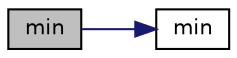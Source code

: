 digraph "min"
{
  bgcolor="transparent";
  edge [fontname="Helvetica",fontsize="10",labelfontname="Helvetica",labelfontsize="10"];
  node [fontname="Helvetica",fontsize="10",shape=record];
  rankdir="LR";
  Node78572 [label="min",height=0.2,width=0.4,color="black", fillcolor="grey75", style="filled", fontcolor="black"];
  Node78572 -> Node78573 [color="midnightblue",fontsize="10",style="solid",fontname="Helvetica"];
  Node78573 [label="min",height=0.2,width=0.4,color="black",URL="$a21851.html#a253e112ad2d56d96230ff39ea7f442dc"];
}
